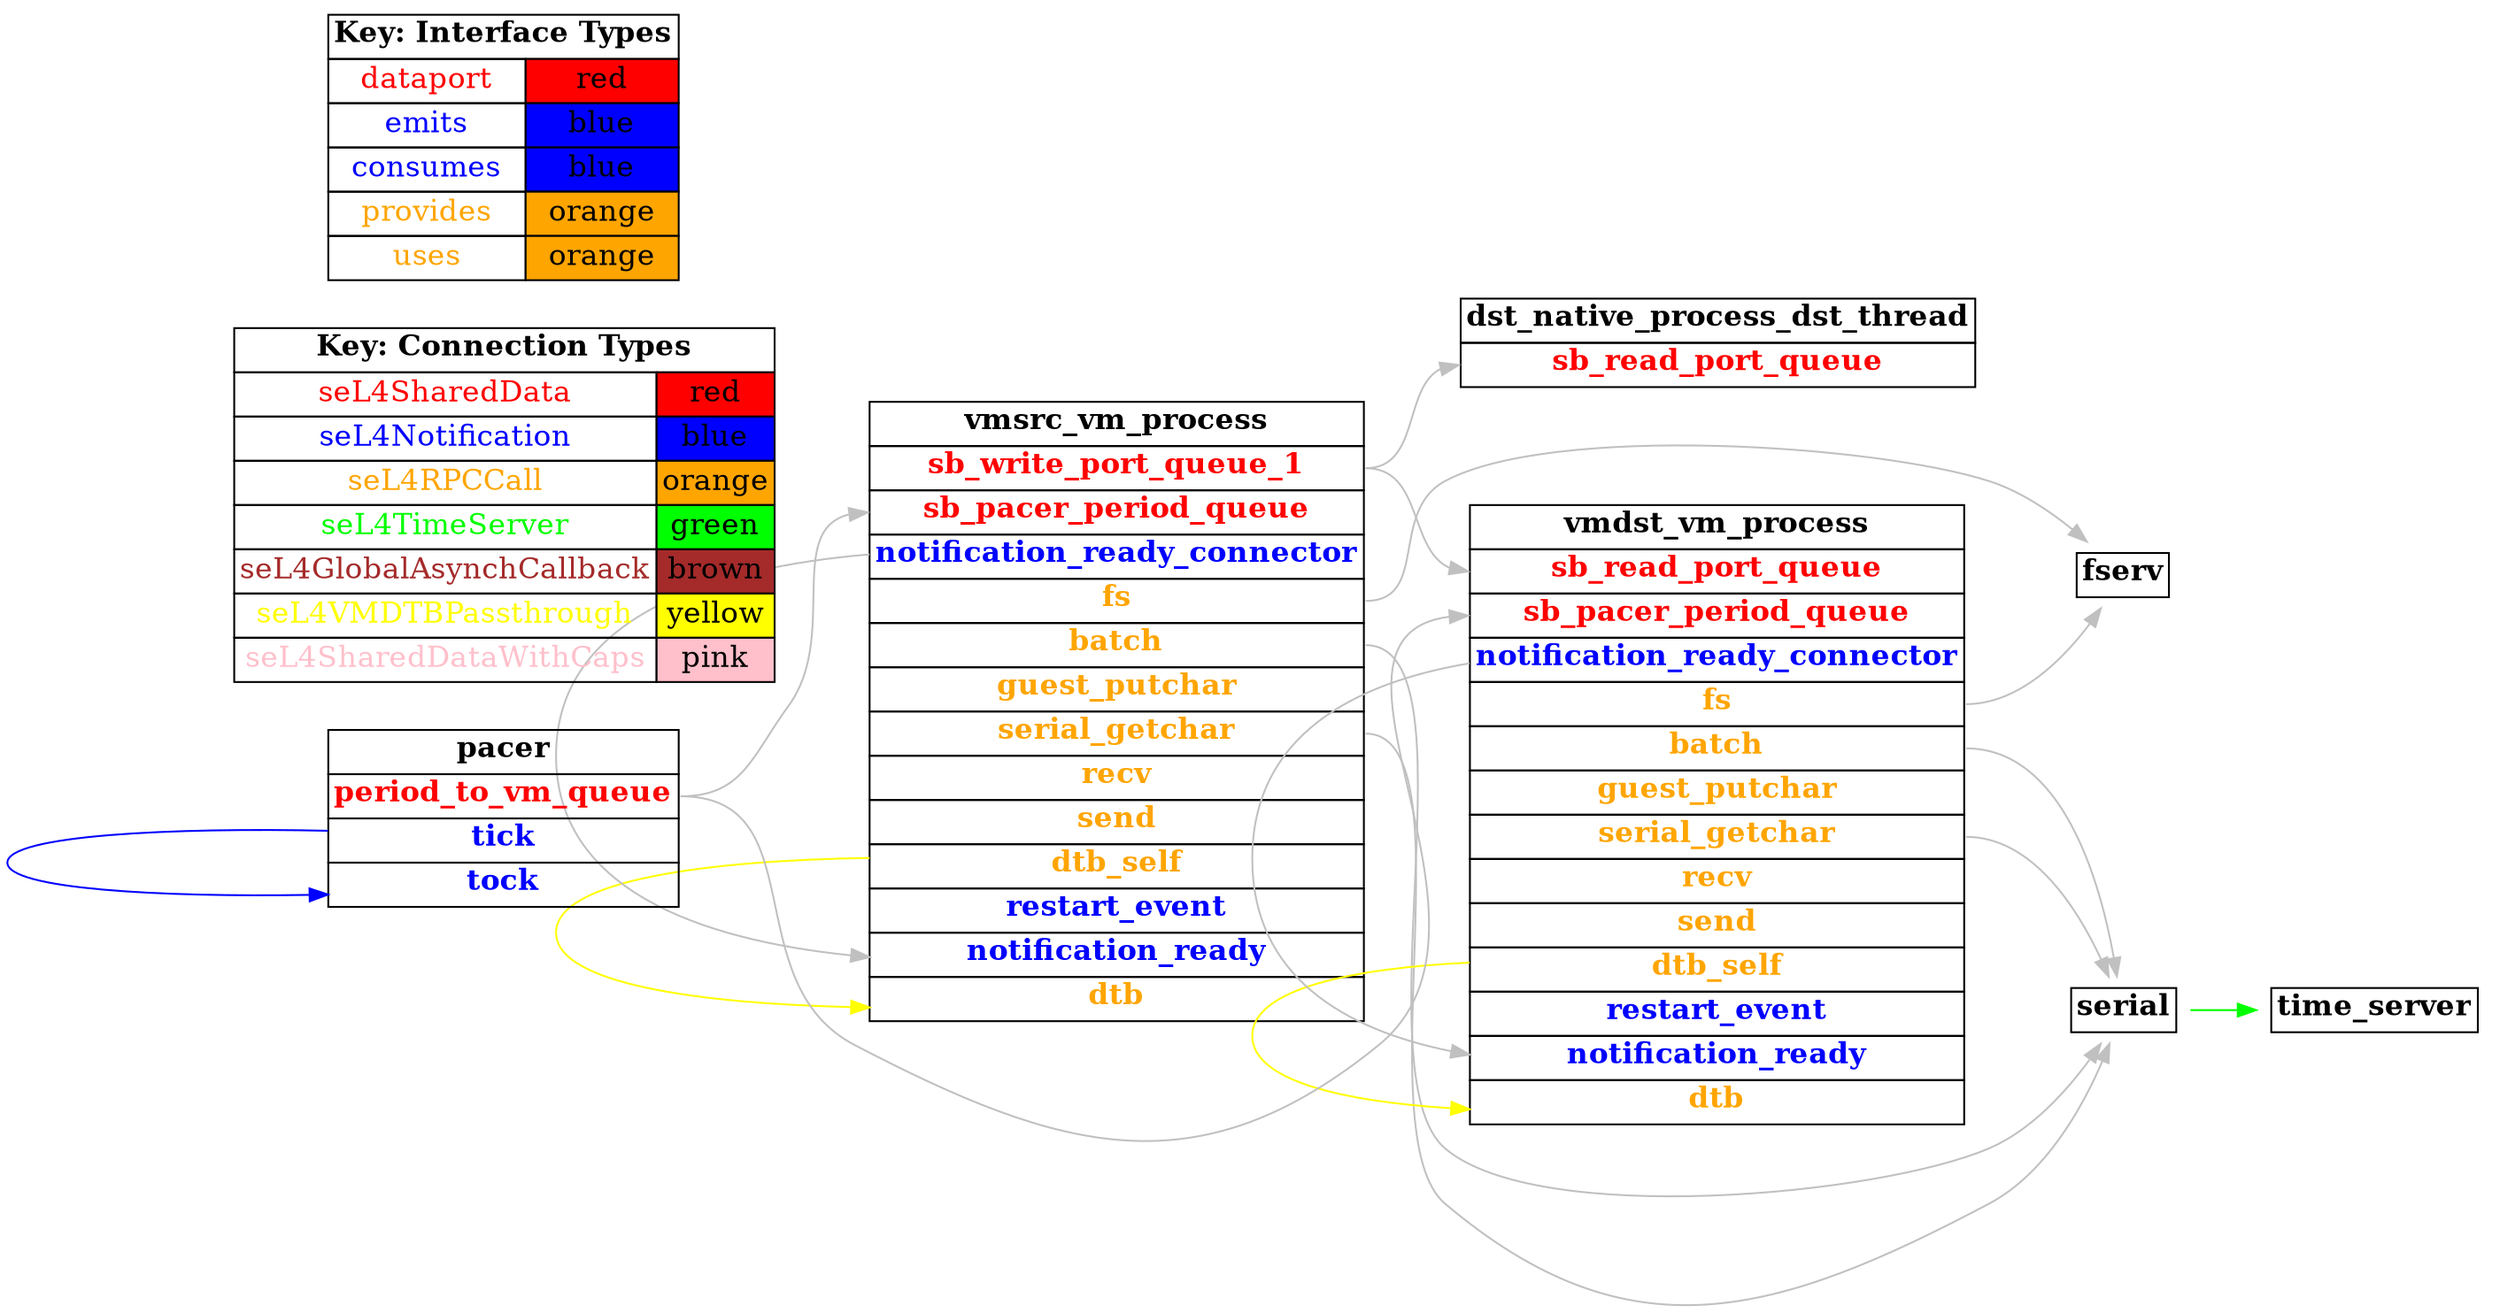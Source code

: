 digraph g {
graph [
  overlap = false,
  rankdir = "LR"
];
node [
  fontsize = "16",
  shape = "ellipse"
];
edge [
];

vmsrc_vm_process [
  label=<
    <TABLE BORDER="0" CELLBORDER="1" CELLSPACING="0">
      <TR><TD><B>vmsrc_vm_process</B></TD></TR>
      <TR><TD PORT="sb_write_port_queue_1"><FONT COLOR="red"><B>sb_write_port_queue_1</B></FONT></TD></TR>
      <TR><TD PORT="sb_pacer_period_queue"><FONT COLOR="red"><B>sb_pacer_period_queue</B></FONT></TD></TR>
      <TR><TD PORT="notification_ready_connector"><FONT COLOR="blue"><B>notification_ready_connector</B></FONT></TD></TR>
      <TR><TD PORT="fs"><FONT COLOR="orange"><B>fs</B></FONT></TD></TR>
      <TR><TD PORT="batch"><FONT COLOR="orange"><B>batch</B></FONT></TD></TR>
      <TR><TD PORT="guest_putchar"><FONT COLOR="orange"><B>guest_putchar</B></FONT></TD></TR>
      <TR><TD PORT="serial_getchar"><FONT COLOR="orange"><B>serial_getchar</B></FONT></TD></TR>
      <TR><TD PORT="recv"><FONT COLOR="orange"><B>recv</B></FONT></TD></TR>
      <TR><TD PORT="send"><FONT COLOR="orange"><B>send</B></FONT></TD></TR>
      <TR><TD PORT="dtb_self"><FONT COLOR="orange"><B>dtb_self</B></FONT></TD></TR>
      <TR><TD PORT="restart_event"><FONT COLOR="blue"><B>restart_event</B></FONT></TD></TR>
      <TR><TD PORT="notification_ready"><FONT COLOR="blue"><B>notification_ready</B></FONT></TD></TR>
      <TR><TD PORT="dtb"><FONT COLOR="orange"><B>dtb</B></FONT></TD></TR>"
    </TABLE>
  >
  shape=plaintext
];

fserv [
  label=<
    <TABLE BORDER="0" CELLBORDER="1" CELLSPACING="0">
      <TR><TD><B>fserv</B></TD></TR>"
    </TABLE>
  >
  shape=plaintext
];

serial [
  label=<
    <TABLE BORDER="0" CELLBORDER="1" CELLSPACING="0">
      <TR><TD><B>serial</B></TD></TR>"
    </TABLE>
  >
  shape=plaintext
];

time_server [
  label=<
    <TABLE BORDER="0" CELLBORDER="1" CELLSPACING="0">
      <TR><TD><B>time_server</B></TD></TR>"
    </TABLE>
  >
  shape=plaintext
];

vmdst_vm_process [
  label=<
    <TABLE BORDER="0" CELLBORDER="1" CELLSPACING="0">
      <TR><TD><B>vmdst_vm_process</B></TD></TR>
      <TR><TD PORT="sb_read_port_queue"><FONT COLOR="red"><B>sb_read_port_queue</B></FONT></TD></TR>
      <TR><TD PORT="sb_pacer_period_queue"><FONT COLOR="red"><B>sb_pacer_period_queue</B></FONT></TD></TR>
      <TR><TD PORT="notification_ready_connector"><FONT COLOR="blue"><B>notification_ready_connector</B></FONT></TD></TR>
      <TR><TD PORT="fs"><FONT COLOR="orange"><B>fs</B></FONT></TD></TR>
      <TR><TD PORT="batch"><FONT COLOR="orange"><B>batch</B></FONT></TD></TR>
      <TR><TD PORT="guest_putchar"><FONT COLOR="orange"><B>guest_putchar</B></FONT></TD></TR>
      <TR><TD PORT="serial_getchar"><FONT COLOR="orange"><B>serial_getchar</B></FONT></TD></TR>
      <TR><TD PORT="recv"><FONT COLOR="orange"><B>recv</B></FONT></TD></TR>
      <TR><TD PORT="send"><FONT COLOR="orange"><B>send</B></FONT></TD></TR>
      <TR><TD PORT="dtb_self"><FONT COLOR="orange"><B>dtb_self</B></FONT></TD></TR>
      <TR><TD PORT="restart_event"><FONT COLOR="blue"><B>restart_event</B></FONT></TD></TR>
      <TR><TD PORT="notification_ready"><FONT COLOR="blue"><B>notification_ready</B></FONT></TD></TR>
      <TR><TD PORT="dtb"><FONT COLOR="orange"><B>dtb</B></FONT></TD></TR>"
    </TABLE>
  >
  shape=plaintext
];

dst_native_process_dst_thread [
  label=<
    <TABLE BORDER="0" CELLBORDER="1" CELLSPACING="0">
      <TR><TD><B>dst_native_process_dst_thread</B></TD></TR>
      <TR><TD PORT="sb_read_port_queue"><FONT COLOR="red"><B>sb_read_port_queue</B></FONT></TD></TR>"
    </TABLE>
  >
  shape=plaintext
];

pacer [
  label=<
    <TABLE BORDER="0" CELLBORDER="1" CELLSPACING="0">
      <TR><TD><B>pacer</B></TD></TR>
      <TR><TD PORT="period_to_vm_queue"><FONT COLOR="red"><B>period_to_vm_queue</B></FONT></TD></TR>
      <TR><TD PORT="tick"><FONT COLOR="blue"><B>tick</B></FONT></TD></TR>
      <TR><TD PORT="tock"><FONT COLOR="blue"><B>tock</B></FONT></TD></TR>"
    </TABLE>
  >
  shape=plaintext
];

connectiontypekey [
  label=<
   <TABLE BORDER="0" CELLBORDER="1" CELLSPACING="0">
     <TR><TD COLSPAN="2"><B>Key: Connection Types</B></TD></TR>
     <TR><TD><FONT COLOR="red">seL4SharedData</FONT></TD><TD BGCOLOR="red">red</TD></TR>
     <TR><TD><FONT COLOR="blue">seL4Notification</FONT></TD><TD BGCOLOR="blue">blue</TD></TR>
     <TR><TD><FONT COLOR="orange">seL4RPCCall</FONT></TD><TD BGCOLOR="orange">orange</TD></TR>
     <TR><TD><FONT COLOR="green">seL4TimeServer</FONT></TD><TD BGCOLOR="green">green</TD></TR>
     <TR><TD><FONT COLOR="brown">seL4GlobalAsynchCallback</FONT></TD><TD BGCOLOR="brown">brown</TD></TR>
     <TR><TD><FONT COLOR="yellow">seL4VMDTBPassthrough</FONT></TD><TD BGCOLOR="yellow">yellow</TD></TR>
     <TR><TD><FONT COLOR="pink">seL4SharedDataWithCaps</FONT></TD><TD BGCOLOR="pink">pink</TD></TR>
   </TABLE>
  >
  shape=plaintext
];

interfacetypekey [
  label=<
   <TABLE BORDER="0" CELLBORDER="1" CELLSPACING="0">
     <TR><TD COLSPAN="2"><B>Key: Interface Types</B></TD></TR>
     <TR><TD><FONT COLOR="red">dataport</FONT></TD><TD BGCOLOR="red">red</TD></TR>
     <TR><TD><FONT COLOR="blue">emits</FONT></TD><TD BGCOLOR="blue">blue</TD></TR>
     <TR><TD><FONT COLOR="blue">consumes</FONT></TD><TD BGCOLOR="blue">blue</TD></TR>
     <TR><TD><FONT COLOR="orange">provides</FONT></TD><TD BGCOLOR="orange">orange</TD></TR>
     <TR><TD><FONT COLOR="orange">uses</FONT></TD><TD BGCOLOR="orange">orange</TD></TR>
   </TABLE>
  >
  shape=plaintext
];

"vmsrc_vm_process":dtb_self -> "vmsrc_vm_process":dtb [
  color="yellow"
  //label = "seL4VMDTBPassthrough"
  id = conn1

];

"vmsrc_vm_process":fs -> "fserv":fs_ctrl [
  color="grey"
  //label = "seL4RPCDataport"
  id = fsvmsrc_vm_process

];

"vmsrc_vm_process":notification_ready_connector -> "vmsrc_vm_process":notification_ready [
  color="grey"
  //label = "seL4GlobalAsynch"
  id = notify_ready_vmsrc_vm_process

];

"serial":timeout -> "time_server":the_timer [
  color="green"
  //label = "seL4TimeServer"
  id = serialserver_timer

];

"vmsrc_vm_process":batch -> "serial":processed_batch [
  color="grey"
  //label = "seL4SerialServer"
  id = serial_vmsrc_vm_process

];

"vmsrc_vm_process":serial_getchar -> "serial":getchar [
  color="grey"
  //label = "seL4SerialServer"
  id = serial_input_vmsrc_vm_process

];

"vmdst_vm_process":dtb_self -> "vmdst_vm_process":dtb [
  color="yellow"
  //label = "seL4VMDTBPassthrough"
  id = conn2

];

"vmdst_vm_process":fs -> "fserv":fs_ctrl [
  color="grey"
  //label = "seL4RPCDataport"
  id = fsvmdst_vm_process

];

"vmdst_vm_process":notification_ready_connector -> "vmdst_vm_process":notification_ready [
  color="grey"
  //label = "seL4GlobalAsynch"
  id = notify_ready_vmdst_vm_process

];

"vmdst_vm_process":batch -> "serial":processed_batch [
  color="grey"
  //label = "seL4SerialServer"
  id = serial_vmdst_vm_process

];

"vmdst_vm_process":serial_getchar -> "serial":getchar [
  color="grey"
  //label = "seL4SerialServer"
  id = serial_input_vmdst_vm_process

];

"vmsrc_vm_process":sb_write_port_queue_1 -> "vmdst_vm_process":sb_read_port_queue [
  color="grey"
  //label = "CASE_AADL_EventDataport"
  id = conn3

];

"vmsrc_vm_process":sb_write_port_queue_1 -> "dst_native_process_dst_thread":sb_read_port_queue [
  color="grey"
  //label = "CASE_AADL_EventDataport"
  id = conn3

];

"pacer":tick -> "pacer":tock [
  color="blue"
  //label = "seL4Notification"
  id = conn4

];

"pacer":period_to_vm_queue -> "vmsrc_vm_process":sb_pacer_period_queue [
  color="grey"
  //label = "CASE_AADL_EventDataport"
  id = conn5

];

"pacer":period_to_vm_queue -> "vmdst_vm_process":sb_pacer_period_queue [
  color="grey"
  //label = "CASE_AADL_EventDataport"
  id = conn5

];

}